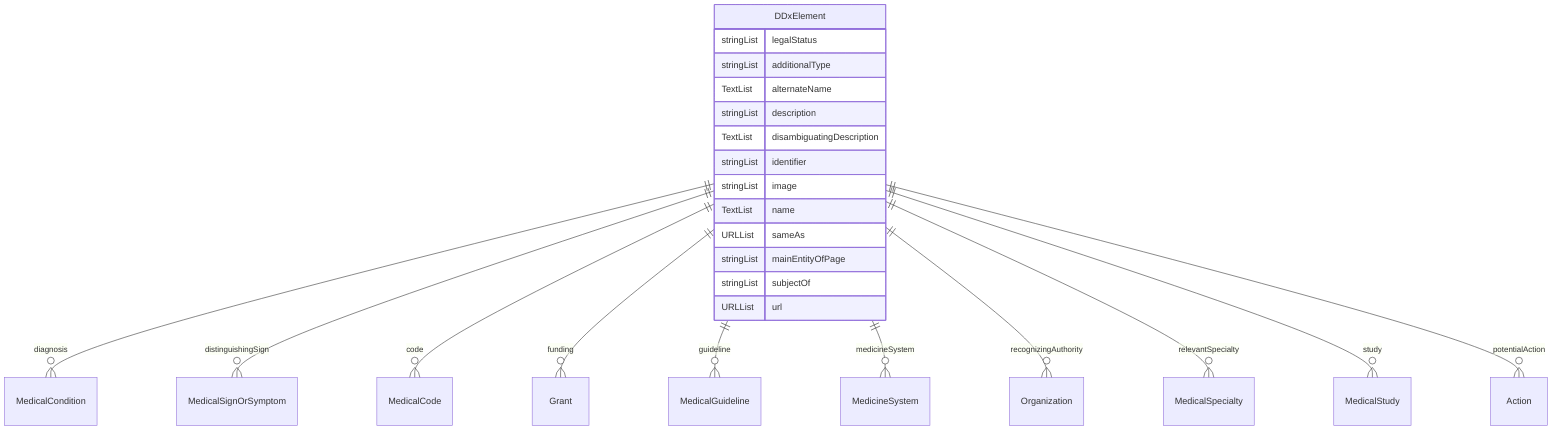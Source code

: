 erDiagram
DDxElement {
    stringList legalStatus  
    stringList additionalType  
    TextList alternateName  
    stringList description  
    TextList disambiguatingDescription  
    stringList identifier  
    stringList image  
    TextList name  
    URLList sameAs  
    stringList mainEntityOfPage  
    stringList subjectOf  
    URLList url  
}

DDxElement ||--}o MedicalCondition : "diagnosis"
DDxElement ||--}o MedicalSignOrSymptom : "distinguishingSign"
DDxElement ||--}o MedicalCode : "code"
DDxElement ||--}o Grant : "funding"
DDxElement ||--}o MedicalGuideline : "guideline"
DDxElement ||--}o MedicineSystem : "medicineSystem"
DDxElement ||--}o Organization : "recognizingAuthority"
DDxElement ||--}o MedicalSpecialty : "relevantSpecialty"
DDxElement ||--}o MedicalStudy : "study"
DDxElement ||--}o Action : "potentialAction"